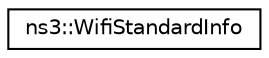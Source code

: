 digraph "Graphical Class Hierarchy"
{
 // LATEX_PDF_SIZE
  edge [fontname="Helvetica",fontsize="10",labelfontname="Helvetica",labelfontsize="10"];
  node [fontname="Helvetica",fontsize="10",shape=record];
  rankdir="LR";
  Node0 [label="ns3::WifiStandardInfo",height=0.2,width=0.4,color="black", fillcolor="white", style="filled",URL="$structns3_1_1_wifi_standard_info.html",tooltip="hold PHY and MAC information based on the selected standard."];
}
